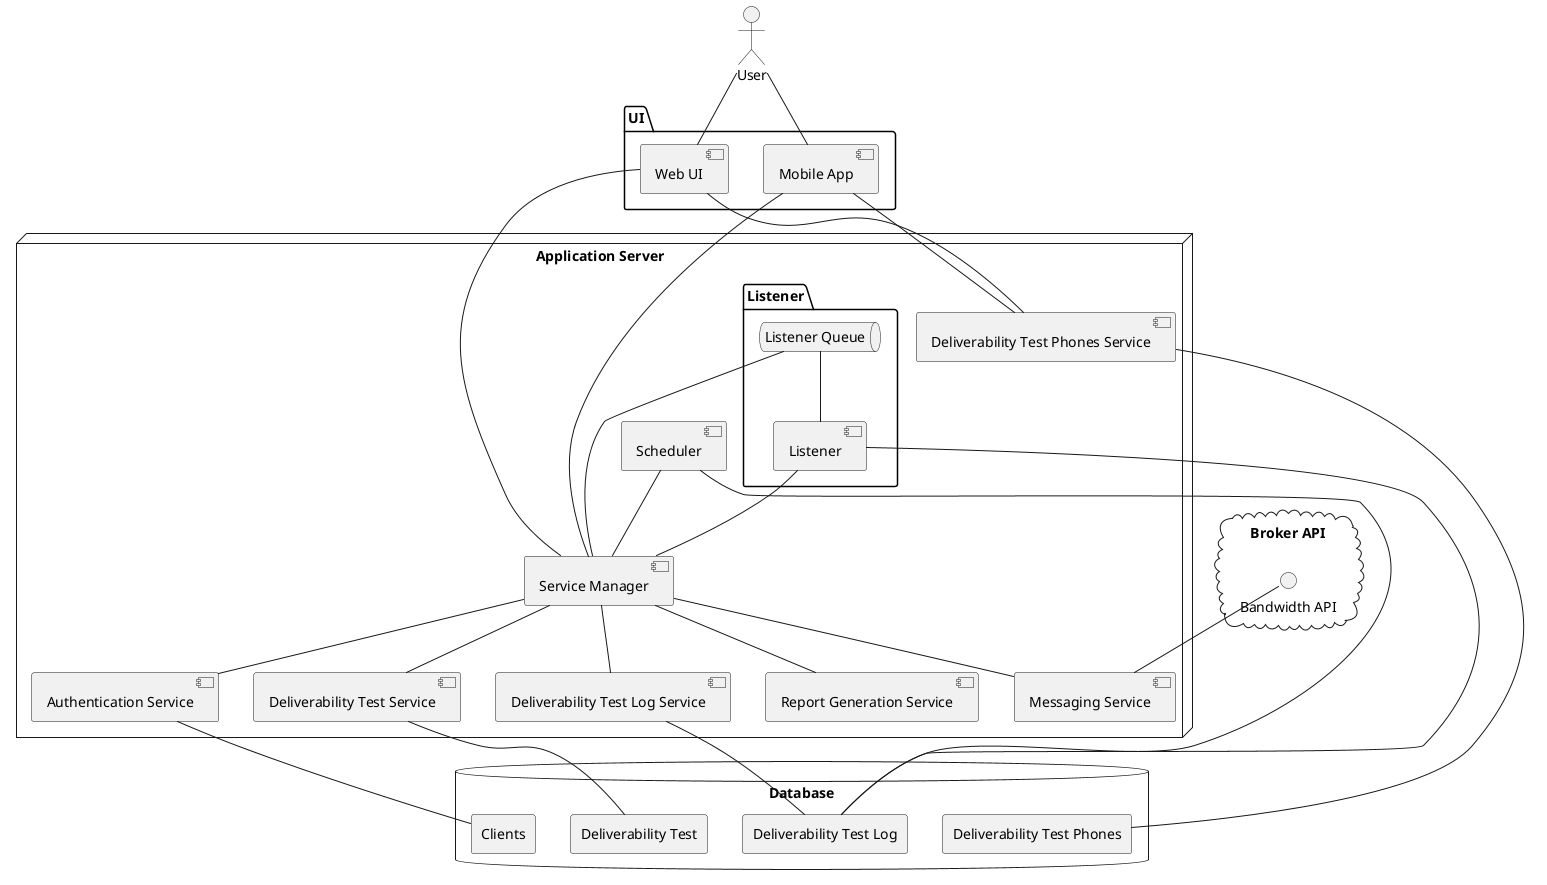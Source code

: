 @startuml

/'Defines all the components in the diagram, including the actor.'/
User as user

package UI {
    component "Web UI" as web_ui
    component "Mobile App" as mobile_app
}

node "Application Server" {
    component "Service Manager" as service_manager

    package "Listener" {
        queue "Listener Queue" as listener_queue
        component "Listener" as listener
    }

    component "Deliverability Test Log Service" as dtl_service
    component "Deliverability Test Service" as dt_service
    component "Deliverability Test Phones Service" as dtp_service
    component "Report Generation Service" as rg_service
    component "Scheduler" as scheduler
    component "Messaging Service" as messenger
    component "Authentication Service" as auth
}

cloud "Broker API" {
    interface "Bandwidth API" as bandwidth
}

database Database {
    skinparam componentStyle rectangle
    component "Deliverability Test Log" as dtl
    component "Deliverability Test" as dt
    component "Deliverability Test Phones" as dtp
    component "Clients" as clients
    skinparam componentStyle uml2
}

/'Defines the interactions between the components in the diagram.'/
/'Frontend Interactions'/
user -- web_ui
user -- mobile_app
web_ui -- service_manager
mobile_app -- service_manager
web_ui -- dtp_service
mobile_app -- dtp_service

/'Backend Interactions'/
service_manager -- listener_queue
listener_queue -- listener
listener -- service_manager
service_manager -- dt_service
service_manager -- dtl_service
service_manager -- rg_service
scheduler -- service_manager
service_manager -- messenger
service_manager -- auth

/'Database Interactions'/
listener -- dtl
scheduler -- dtl
dtp_service -- dtp
dtl_service -- dtl
dt_service -- dt
auth -- clients

/'Third Party Interactions'/
bandwidth -- messenger
@enduml